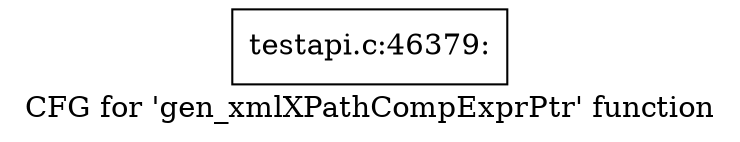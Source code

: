 digraph "CFG for 'gen_xmlXPathCompExprPtr' function" {
	label="CFG for 'gen_xmlXPathCompExprPtr' function";

	Node0x59a1360 [shape=record,label="{testapi.c:46379:}"];
}
